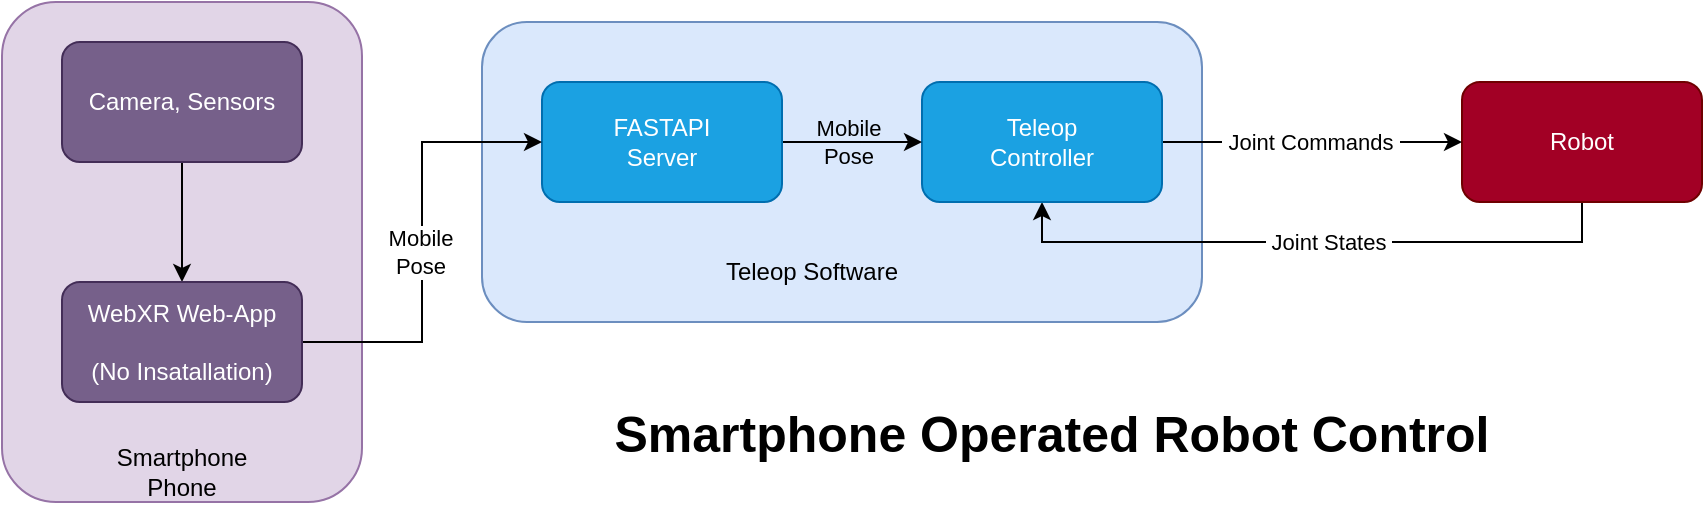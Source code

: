 <mxfile version="26.0.16">
  <diagram name="Page-1" id="0sufsYc5NJucxrmUf7al">
    <mxGraphModel dx="1364" dy="759" grid="1" gridSize="10" guides="1" tooltips="1" connect="1" arrows="1" fold="1" page="1" pageScale="1" pageWidth="1920" pageHeight="1200" math="0" shadow="0">
      <root>
        <mxCell id="0" />
        <mxCell id="1" parent="0" />
        <mxCell id="2UvYbliQ07eYhsEpa2xJ-15" value="" style="rounded=1;whiteSpace=wrap;html=1;fillColor=#dae8fc;strokeColor=#6c8ebf;" vertex="1" parent="1">
          <mxGeometry x="440" y="180" width="360" height="150" as="geometry" />
        </mxCell>
        <mxCell id="2UvYbliQ07eYhsEpa2xJ-5" value="" style="rounded=1;whiteSpace=wrap;html=1;fillColor=#e1d5e7;strokeColor=#9673a6;" vertex="1" parent="1">
          <mxGeometry x="200" y="170" width="180" height="250" as="geometry" />
        </mxCell>
        <mxCell id="2UvYbliQ07eYhsEpa2xJ-24" value="" style="edgeStyle=orthogonalEdgeStyle;rounded=0;orthogonalLoop=1;jettySize=auto;html=1;" edge="1" parent="1" source="2UvYbliQ07eYhsEpa2xJ-2" target="2UvYbliQ07eYhsEpa2xJ-21">
          <mxGeometry relative="1" as="geometry" />
        </mxCell>
        <mxCell id="2UvYbliQ07eYhsEpa2xJ-2" value="&lt;div&gt;Camera, Sensors&lt;/div&gt;" style="rounded=1;whiteSpace=wrap;html=1;fillColor=#76608a;fontColor=#ffffff;strokeColor=#432D57;" vertex="1" parent="1">
          <mxGeometry x="230" y="190" width="120" height="60" as="geometry" />
        </mxCell>
        <mxCell id="2UvYbliQ07eYhsEpa2xJ-12" style="edgeStyle=orthogonalEdgeStyle;rounded=0;orthogonalLoop=1;jettySize=auto;html=1;entryX=0.5;entryY=1;entryDx=0;entryDy=0;exitX=0.5;exitY=1;exitDx=0;exitDy=0;" edge="1" parent="1" source="2UvYbliQ07eYhsEpa2xJ-6" target="2UvYbliQ07eYhsEpa2xJ-9">
          <mxGeometry relative="1" as="geometry">
            <mxPoint x="990" y="280" as="sourcePoint" />
            <Array as="points">
              <mxPoint x="990" y="290" />
              <mxPoint x="720" y="290" />
            </Array>
          </mxGeometry>
        </mxCell>
        <mxCell id="2UvYbliQ07eYhsEpa2xJ-13" value="&amp;nbsp;Joint States&amp;nbsp;" style="edgeLabel;html=1;align=center;verticalAlign=middle;resizable=0;points=[];" vertex="1" connectable="0" parent="2UvYbliQ07eYhsEpa2xJ-12">
          <mxGeometry x="-0.047" relative="1" as="geometry">
            <mxPoint as="offset" />
          </mxGeometry>
        </mxCell>
        <mxCell id="2UvYbliQ07eYhsEpa2xJ-6" value="Robot" style="rounded=1;whiteSpace=wrap;html=1;fillColor=#a20025;fontColor=#ffffff;strokeColor=#6F0000;" vertex="1" parent="1">
          <mxGeometry x="930" y="210" width="120" height="60" as="geometry" />
        </mxCell>
        <mxCell id="2UvYbliQ07eYhsEpa2xJ-10" style="edgeStyle=orthogonalEdgeStyle;rounded=0;orthogonalLoop=1;jettySize=auto;html=1;entryX=0;entryY=0.5;entryDx=0;entryDy=0;" edge="1" parent="1" source="2UvYbliQ07eYhsEpa2xJ-9" target="2UvYbliQ07eYhsEpa2xJ-6">
          <mxGeometry relative="1" as="geometry" />
        </mxCell>
        <mxCell id="2UvYbliQ07eYhsEpa2xJ-14" value="&amp;nbsp;Joint Commands&amp;nbsp;" style="edgeLabel;html=1;align=center;verticalAlign=middle;resizable=0;points=[];" vertex="1" connectable="0" parent="2UvYbliQ07eYhsEpa2xJ-10">
          <mxGeometry x="-0.011" relative="1" as="geometry">
            <mxPoint as="offset" />
          </mxGeometry>
        </mxCell>
        <mxCell id="2UvYbliQ07eYhsEpa2xJ-9" value="Teleop&lt;br&gt;Controller" style="rounded=1;whiteSpace=wrap;html=1;fillColor=#1ba1e2;fontColor=#ffffff;strokeColor=#006EAF;" vertex="1" parent="1">
          <mxGeometry x="660" y="210" width="120" height="60" as="geometry" />
        </mxCell>
        <mxCell id="2UvYbliQ07eYhsEpa2xJ-26" value="" style="edgeStyle=orthogonalEdgeStyle;rounded=0;orthogonalLoop=1;jettySize=auto;html=1;" edge="1" parent="1" source="2UvYbliQ07eYhsEpa2xJ-17" target="2UvYbliQ07eYhsEpa2xJ-9">
          <mxGeometry relative="1" as="geometry" />
        </mxCell>
        <mxCell id="2UvYbliQ07eYhsEpa2xJ-27" value="Mobile&lt;div&gt;Pose&lt;/div&gt;" style="edgeLabel;html=1;align=center;verticalAlign=middle;resizable=0;points=[];labelBackgroundColor=none;" vertex="1" connectable="0" parent="2UvYbliQ07eYhsEpa2xJ-26">
          <mxGeometry x="-0.057" relative="1" as="geometry">
            <mxPoint as="offset" />
          </mxGeometry>
        </mxCell>
        <mxCell id="2UvYbliQ07eYhsEpa2xJ-17" value="FASTAPI&lt;br&gt;Server" style="rounded=1;whiteSpace=wrap;html=1;fillColor=#1ba1e2;fontColor=#ffffff;strokeColor=#006EAF;" vertex="1" parent="1">
          <mxGeometry x="470" y="210" width="120" height="60" as="geometry" />
        </mxCell>
        <mxCell id="2UvYbliQ07eYhsEpa2xJ-23" style="edgeStyle=orthogonalEdgeStyle;rounded=0;orthogonalLoop=1;jettySize=auto;html=1;exitX=1;exitY=0.5;exitDx=0;exitDy=0;entryX=0;entryY=0.5;entryDx=0;entryDy=0;" edge="1" parent="1" source="2UvYbliQ07eYhsEpa2xJ-21" target="2UvYbliQ07eYhsEpa2xJ-17">
          <mxGeometry relative="1" as="geometry" />
        </mxCell>
        <mxCell id="2UvYbliQ07eYhsEpa2xJ-25" value="Mobile&lt;br&gt;Pose" style="edgeLabel;html=1;align=center;verticalAlign=middle;resizable=0;points=[];" vertex="1" connectable="0" parent="2UvYbliQ07eYhsEpa2xJ-23">
          <mxGeometry x="-0.145" y="1" relative="1" as="geometry">
            <mxPoint y="-11" as="offset" />
          </mxGeometry>
        </mxCell>
        <mxCell id="2UvYbliQ07eYhsEpa2xJ-21" value="WebXR Web-App&lt;br&gt;&lt;br&gt;&lt;div&gt;(No Insatallation)&lt;/div&gt;" style="rounded=1;whiteSpace=wrap;html=1;fillColor=#76608a;fontColor=#ffffff;strokeColor=#432D57;" vertex="1" parent="1">
          <mxGeometry x="230" y="310" width="120" height="60" as="geometry" />
        </mxCell>
        <mxCell id="2UvYbliQ07eYhsEpa2xJ-28" value="Smartphone Phone" style="text;html=1;align=center;verticalAlign=middle;whiteSpace=wrap;rounded=0;" vertex="1" parent="1">
          <mxGeometry x="245" y="390" width="90" height="30" as="geometry" />
        </mxCell>
        <mxCell id="2UvYbliQ07eYhsEpa2xJ-29" value="Teleop Software" style="text;html=1;align=center;verticalAlign=middle;whiteSpace=wrap;rounded=0;" vertex="1" parent="1">
          <mxGeometry x="560" y="290" width="90" height="30" as="geometry" />
        </mxCell>
        <mxCell id="2UvYbliQ07eYhsEpa2xJ-30" value="&lt;span id=&quot;docs-internal-guid-35b3574b-7fff-0ca9-168c-9969ad5313ba&quot;&gt;&lt;p dir=&quot;ltr&quot; style=&quot;line-height: 1.2; margin-top: 0pt; margin-bottom: 0pt;&quot;&gt;&lt;span style=&quot;font-family: Calibri, sans-serif; background-color: transparent; font-variant-numeric: normal; font-variant-east-asian: normal; font-variant-alternates: normal; font-variant-position: normal; font-variant-emoji: normal; vertical-align: baseline; white-space-collapse: preserve;&quot;&gt;Smartphone Operated Robot Control&lt;/span&gt;&lt;/p&gt;&lt;/span&gt;" style="text;html=1;align=center;verticalAlign=middle;whiteSpace=wrap;rounded=0;fontSize=25;fontStyle=1" vertex="1" parent="1">
          <mxGeometry x="470" y="360" width="510" height="50" as="geometry" />
        </mxCell>
      </root>
    </mxGraphModel>
  </diagram>
</mxfile>
